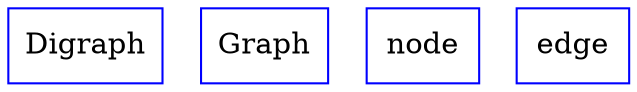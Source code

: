 // learn python graphviz
digraph python_graphviz {
	// object
	node [shape=box,color=blue]
	"Digraph";"Graph";"node";"edge";

	// attributes
	node [shape=ellipse,color=red]
	"node"

	// edges
	
}
